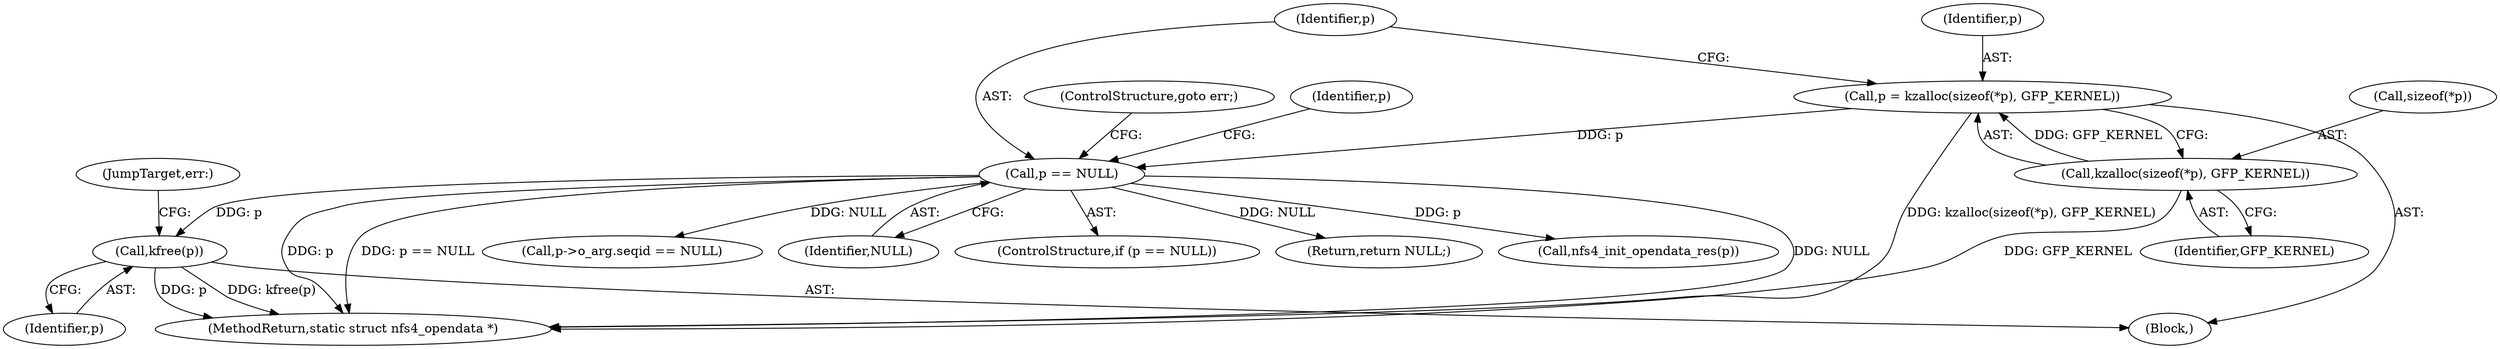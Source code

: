 digraph "0_linux_dc0b027dfadfcb8a5504f7d8052754bf8d501ab9_17@API" {
"1000371" [label="(Call,kfree(p))"];
"1000133" [label="(Call,p == NULL)"];
"1000125" [label="(Call,p = kzalloc(sizeof(*p), GFP_KERNEL))"];
"1000127" [label="(Call,kzalloc(sizeof(*p), GFP_KERNEL))"];
"1000140" [label="(Identifier,p)"];
"1000105" [label="(Block,)"];
"1000131" [label="(Identifier,GFP_KERNEL)"];
"1000136" [label="(ControlStructure,goto err;)"];
"1000135" [label="(Identifier,NULL)"];
"1000134" [label="(Identifier,p)"];
"1000372" [label="(Identifier,p)"];
"1000125" [label="(Call,p = kzalloc(sizeof(*p), GFP_KERNEL))"];
"1000132" [label="(ControlStructure,if (p == NULL))"];
"1000378" [label="(MethodReturn,static struct nfs4_opendata *)"];
"1000373" [label="(JumpTarget,err:)"];
"1000376" [label="(Return,return NULL;)"];
"1000127" [label="(Call,kzalloc(sizeof(*p), GFP_KERNEL))"];
"1000128" [label="(Call,sizeof(*p))"];
"1000361" [label="(Call,nfs4_init_opendata_res(p))"];
"1000133" [label="(Call,p == NULL)"];
"1000149" [label="(Call,p->o_arg.seqid == NULL)"];
"1000371" [label="(Call,kfree(p))"];
"1000126" [label="(Identifier,p)"];
"1000371" -> "1000105"  [label="AST: "];
"1000371" -> "1000372"  [label="CFG: "];
"1000372" -> "1000371"  [label="AST: "];
"1000373" -> "1000371"  [label="CFG: "];
"1000371" -> "1000378"  [label="DDG: p"];
"1000371" -> "1000378"  [label="DDG: kfree(p)"];
"1000133" -> "1000371"  [label="DDG: p"];
"1000133" -> "1000132"  [label="AST: "];
"1000133" -> "1000135"  [label="CFG: "];
"1000134" -> "1000133"  [label="AST: "];
"1000135" -> "1000133"  [label="AST: "];
"1000136" -> "1000133"  [label="CFG: "];
"1000140" -> "1000133"  [label="CFG: "];
"1000133" -> "1000378"  [label="DDG: p"];
"1000133" -> "1000378"  [label="DDG: p == NULL"];
"1000133" -> "1000378"  [label="DDG: NULL"];
"1000125" -> "1000133"  [label="DDG: p"];
"1000133" -> "1000149"  [label="DDG: NULL"];
"1000133" -> "1000361"  [label="DDG: p"];
"1000133" -> "1000376"  [label="DDG: NULL"];
"1000125" -> "1000105"  [label="AST: "];
"1000125" -> "1000127"  [label="CFG: "];
"1000126" -> "1000125"  [label="AST: "];
"1000127" -> "1000125"  [label="AST: "];
"1000134" -> "1000125"  [label="CFG: "];
"1000125" -> "1000378"  [label="DDG: kzalloc(sizeof(*p), GFP_KERNEL)"];
"1000127" -> "1000125"  [label="DDG: GFP_KERNEL"];
"1000127" -> "1000131"  [label="CFG: "];
"1000128" -> "1000127"  [label="AST: "];
"1000131" -> "1000127"  [label="AST: "];
"1000127" -> "1000378"  [label="DDG: GFP_KERNEL"];
}
